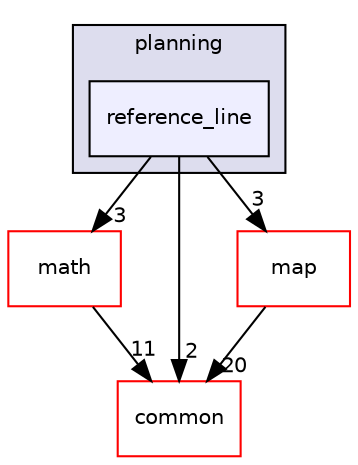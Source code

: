 digraph "modules/planning/reference_line" {
  compound=true
  node [ fontsize="10", fontname="Helvetica"];
  edge [ labelfontsize="10", labelfontname="Helvetica"];
  subgraph clusterdir_7c2f6958be28a79ba0c365dc1c742e99 {
    graph [ bgcolor="#ddddee", pencolor="black", label="planning" fontname="Helvetica", fontsize="10", URL="dir_7c2f6958be28a79ba0c365dc1c742e99.html"]
  dir_215a6cee4434727da638ab5cece17fbb [shape=box, label="reference_line", style="filled", fillcolor="#eeeeff", pencolor="black", URL="dir_215a6cee4434727da638ab5cece17fbb.html"];
  }
  dir_20c36c897bdd5e28542c27d4408ee210 [shape=box label="math" fillcolor="white" style="filled" color="red" URL="dir_20c36c897bdd5e28542c27d4408ee210.html"];
  dir_9a5e51f49964887903df6eed98080585 [shape=box label="common" fillcolor="white" style="filled" color="red" URL="dir_9a5e51f49964887903df6eed98080585.html"];
  dir_bc4fbd717b8d61d0dc75a15f0986d7f7 [shape=box label="map" fillcolor="white" style="filled" color="red" URL="dir_bc4fbd717b8d61d0dc75a15f0986d7f7.html"];
  dir_20c36c897bdd5e28542c27d4408ee210->dir_9a5e51f49964887903df6eed98080585 [headlabel="11", labeldistance=1.5 headhref="dir_000184_000050.html"];
  dir_215a6cee4434727da638ab5cece17fbb->dir_20c36c897bdd5e28542c27d4408ee210 [headlabel="3", labeldistance=1.5 headhref="dir_000192_000184.html"];
  dir_215a6cee4434727da638ab5cece17fbb->dir_9a5e51f49964887903df6eed98080585 [headlabel="2", labeldistance=1.5 headhref="dir_000192_000050.html"];
  dir_215a6cee4434727da638ab5cece17fbb->dir_bc4fbd717b8d61d0dc75a15f0986d7f7 [headlabel="3", labeldistance=1.5 headhref="dir_000192_000061.html"];
  dir_bc4fbd717b8d61d0dc75a15f0986d7f7->dir_9a5e51f49964887903df6eed98080585 [headlabel="20", labeldistance=1.5 headhref="dir_000061_000050.html"];
}
